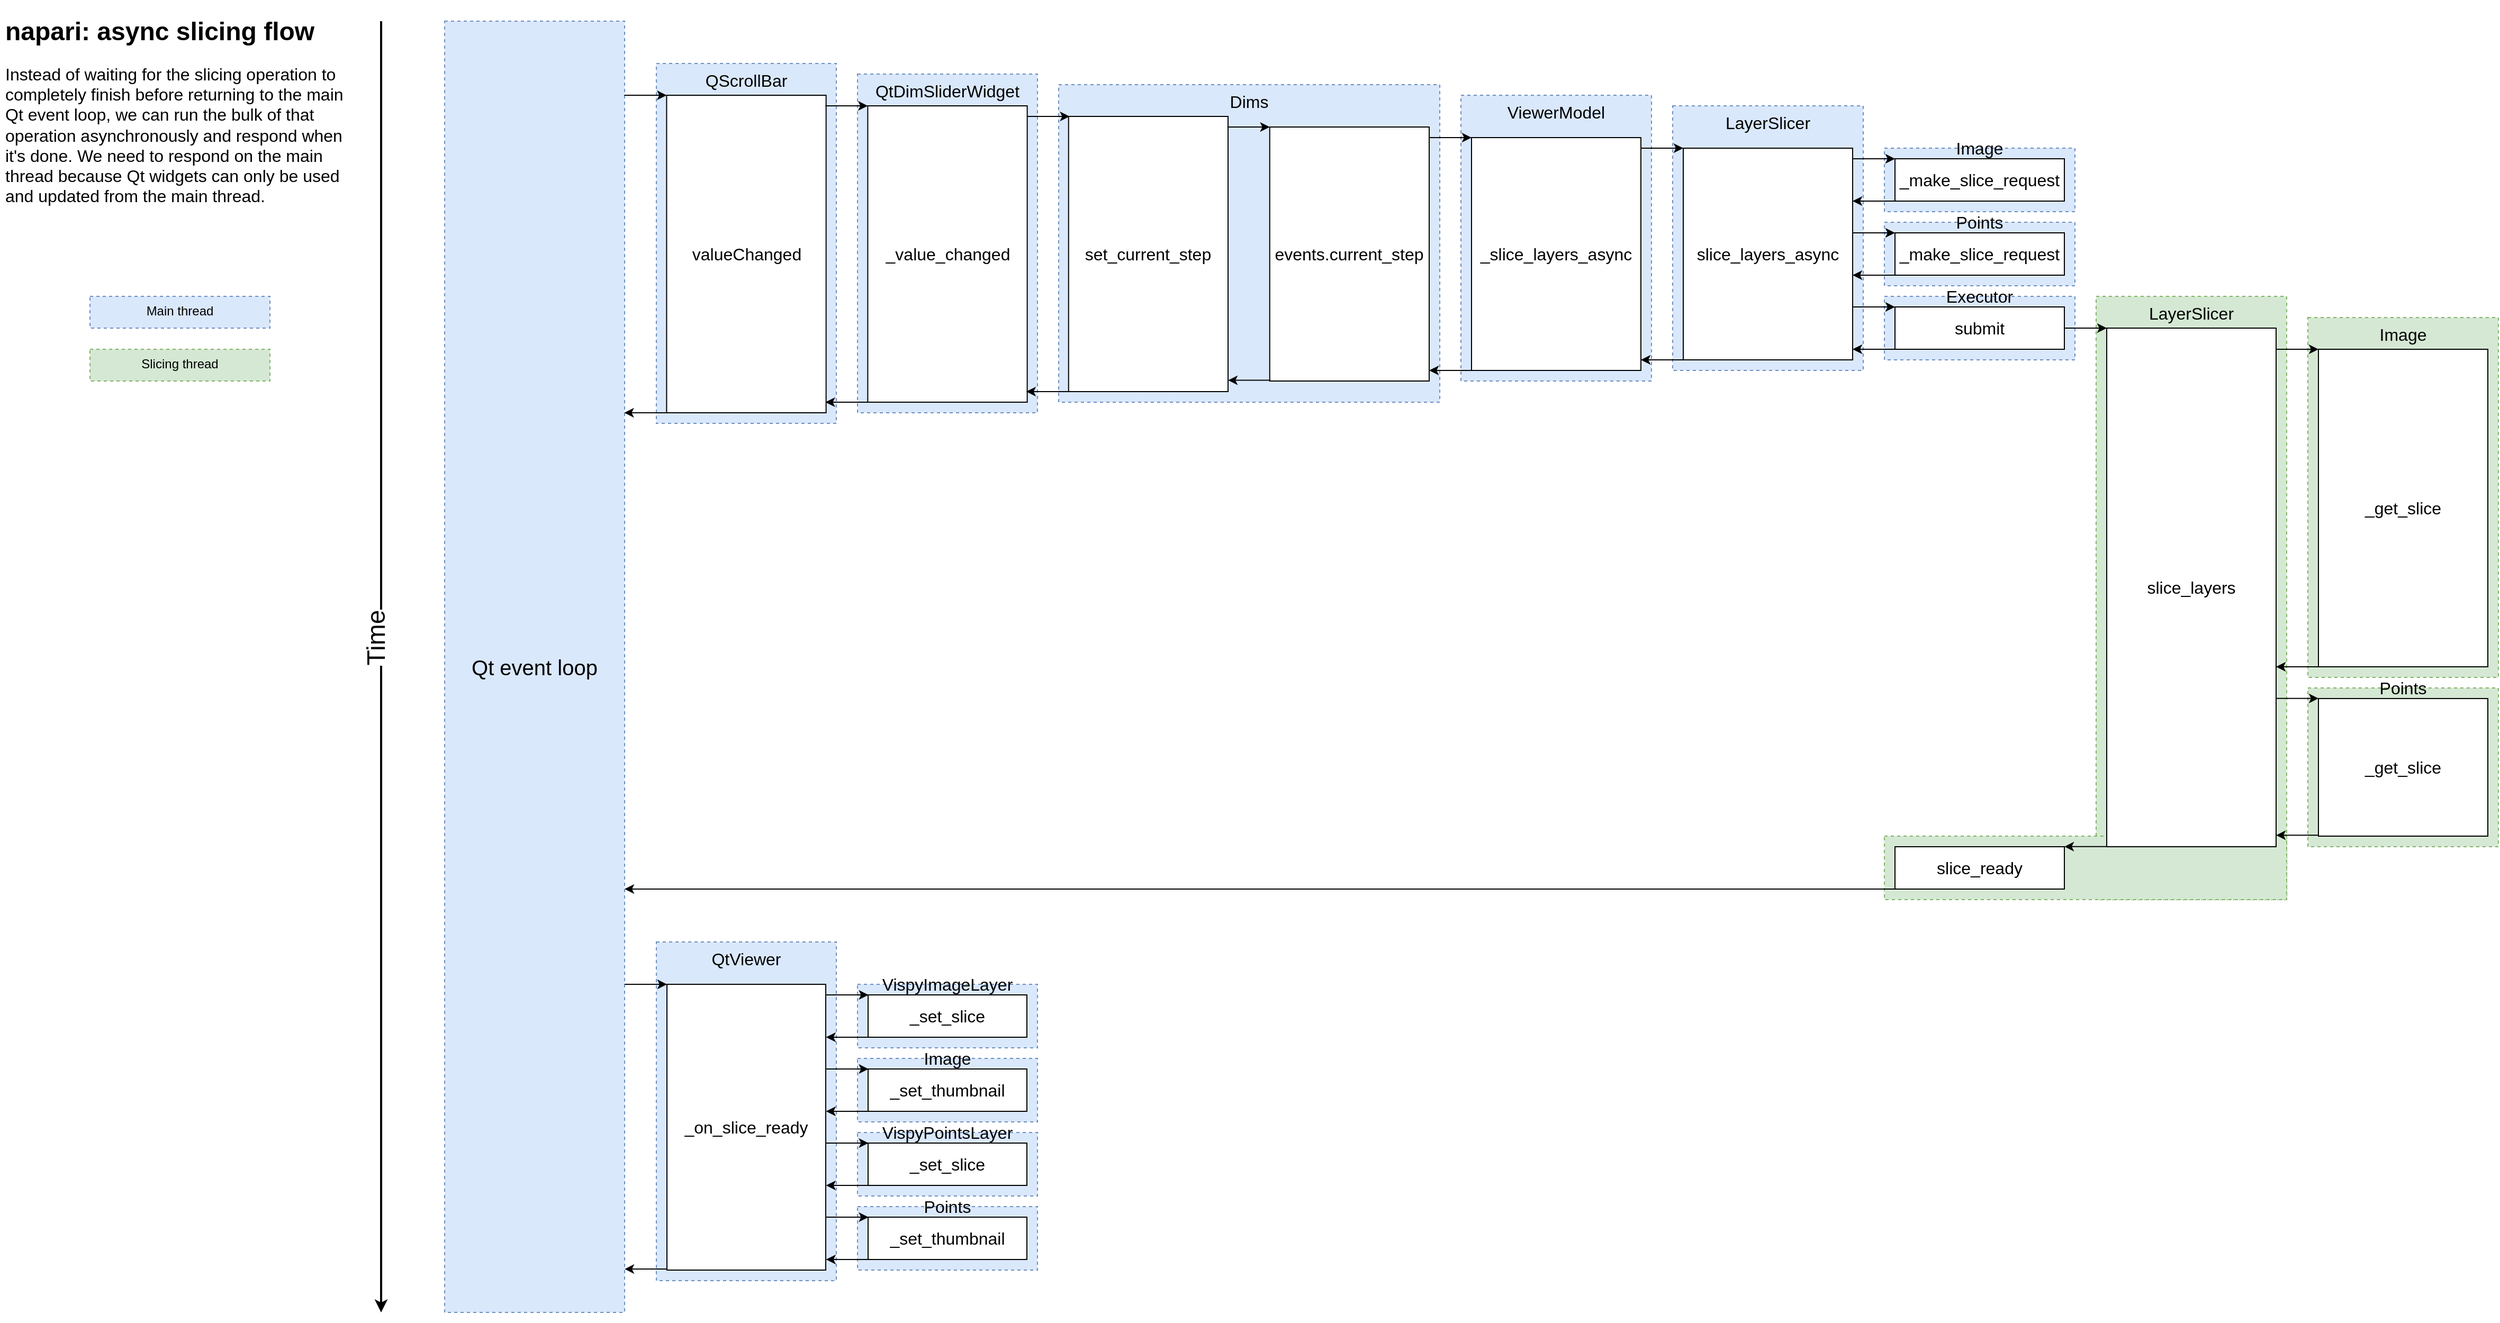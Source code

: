 <mxfile version="20.0.4" type="github">
  <diagram id="Yj_vzEqTpsTSU6RkFpzm" name="Page-1">
    <mxGraphModel dx="2852" dy="1602" grid="1" gridSize="10" guides="1" tooltips="1" connect="1" arrows="1" fold="1" page="1" pageScale="1" pageWidth="850" pageHeight="1100" math="0" shadow="0">
      <root>
        <mxCell id="0" />
        <mxCell id="1" parent="0" />
        <mxCell id="ODCxSDIAOIF_QO2Thnrf-43" value="VispyPointsLayer" style="rounded=0;whiteSpace=wrap;html=1;verticalAlign=top;align=center;spacingLeft=0;spacingTop=-16;dashed=1;fillColor=#dae8fc;strokeColor=#6c8ebf;fontSize=16;horizontal=1;" parent="1" vertex="1">
          <mxGeometry x="820" y="1070" width="170" height="60" as="geometry" />
        </mxCell>
        <mxCell id="ODCxSDIAOIF_QO2Thnrf-13" value="LayerSlicer" style="rounded=0;whiteSpace=wrap;html=1;verticalAlign=top;align=center;spacingLeft=0;spacingTop=0;dashed=1;fillColor=#d5e8d4;strokeColor=#82b366;fontSize=16;" parent="1" vertex="1">
          <mxGeometry x="1990" y="280" width="180" height="570" as="geometry" />
        </mxCell>
        <mxCell id="WacXzg7qdyJpNJZn4_8L-21" value="" style="rounded=0;whiteSpace=wrap;html=1;verticalAlign=top;align=center;spacingLeft=0;spacingTop=0;dashed=1;fillColor=#d5e8d4;strokeColor=#82b366;fontSize=16;borderRight=none;" vertex="1" parent="1">
          <mxGeometry x="1790" y="790" width="380" height="60" as="geometry" />
        </mxCell>
        <mxCell id="ODCxSDIAOIF_QO2Thnrf-40" value="VispyImageLayer" style="rounded=0;whiteSpace=wrap;html=1;verticalAlign=top;align=center;spacingLeft=0;spacingTop=-16;dashed=1;fillColor=#dae8fc;strokeColor=#6c8ebf;fontSize=16;horizontal=1;" parent="1" vertex="1">
          <mxGeometry x="820" y="930" width="170" height="60" as="geometry" />
        </mxCell>
        <mxCell id="ODCxSDIAOIF_QO2Thnrf-18" value="Points" style="rounded=0;whiteSpace=wrap;html=1;verticalAlign=top;align=center;spacingLeft=0;spacingTop=-16;dashed=1;fillColor=#d5e8d4;horizontal=1;strokeColor=#82b366;fontSize=16;" parent="1" vertex="1">
          <mxGeometry x="2190" y="650" width="180" height="150" as="geometry" />
        </mxCell>
        <mxCell id="ODCxSDIAOIF_QO2Thnrf-16" value="Image" style="rounded=0;whiteSpace=wrap;html=1;verticalAlign=top;align=center;spacingLeft=0;spacingTop=0;dashed=1;fillColor=#d5e8d4;horizontal=1;strokeColor=#82b366;fontSize=16;" parent="1" vertex="1">
          <mxGeometry x="2190" y="300" width="180" height="340" as="geometry" />
        </mxCell>
        <mxCell id="ODCxSDIAOIF_QO2Thnrf-6" value="Points" style="rounded=0;whiteSpace=wrap;html=1;verticalAlign=top;align=center;spacingLeft=0;spacingTop=-16;dashed=1;fillColor=#dae8fc;horizontal=1;strokeColor=#6c8ebf;fontSize=16;" parent="1" vertex="1">
          <mxGeometry x="1790" y="210" width="180" height="60" as="geometry" />
        </mxCell>
        <mxCell id="ODCxSDIAOIF_QO2Thnrf-4" value="Image" style="rounded=0;whiteSpace=wrap;html=1;verticalAlign=top;align=center;spacingLeft=0;spacingTop=-16;dashed=1;fillColor=#dae8fc;horizontal=1;strokeColor=#6c8ebf;fontSize=16;" parent="1" vertex="1">
          <mxGeometry x="1790" y="140" width="180" height="60" as="geometry" />
        </mxCell>
        <mxCell id="ODCxSDIAOIF_QO2Thnrf-2" value="LayerSlicer" style="rounded=0;whiteSpace=wrap;html=1;verticalAlign=top;align=center;spacingLeft=0;spacingTop=0;dashed=1;fillColor=#dae8fc;strokeColor=#6c8ebf;fontSize=16;" parent="1" vertex="1">
          <mxGeometry x="1590" y="100" width="180" height="250" as="geometry" />
        </mxCell>
        <mxCell id="6yyRVk2ILkX0JGuf4gln-4" value="ViewerModel" style="rounded=0;whiteSpace=wrap;html=1;verticalAlign=top;align=center;spacingLeft=0;spacingTop=0;dashed=1;fillColor=#dae8fc;strokeColor=#6c8ebf;fontSize=16;" parent="1" vertex="1">
          <mxGeometry x="1390" y="90" width="180" height="270" as="geometry" />
        </mxCell>
        <mxCell id="6yyRVk2ILkX0JGuf4gln-6" value="_slice_layers_async" style="rounded=0;whiteSpace=wrap;html=1;fontSize=16;" parent="1" vertex="1">
          <mxGeometry x="1400" y="130" width="160" height="220" as="geometry" />
        </mxCell>
        <mxCell id="6yyRVk2ILkX0JGuf4gln-2" value="Dims" style="rounded=0;whiteSpace=wrap;html=1;verticalAlign=top;align=center;spacingLeft=0;spacingTop=0;dashed=1;fillColor=#dae8fc;strokeColor=#6c8ebf;fontSize=16;" parent="1" vertex="1">
          <mxGeometry x="1010" y="80" width="360" height="300" as="geometry" />
        </mxCell>
        <mxCell id="6yyRVk2ILkX0JGuf4gln-3" value="events.current_step" style="rounded=0;whiteSpace=wrap;html=1;fontSize=16;" parent="1" vertex="1">
          <mxGeometry x="1209.38" y="120" width="150.63" height="240" as="geometry" />
        </mxCell>
        <mxCell id="6yyRVk2ILkX0JGuf4gln-46" value="QtDimSliderWidget" style="rounded=0;whiteSpace=wrap;html=1;verticalAlign=top;align=center;spacingLeft=0;spacingTop=0;dashed=1;fillColor=#dae8fc;strokeColor=#6c8ebf;fontSize=16;" parent="1" vertex="1">
          <mxGeometry x="820" y="70" width="170" height="320" as="geometry" />
        </mxCell>
        <mxCell id="6yyRVk2ILkX0JGuf4gln-47" value="_value_changed" style="rounded=0;whiteSpace=wrap;html=1;fontSize=16;" parent="1" vertex="1">
          <mxGeometry x="829.69" y="100" width="150.63" height="280" as="geometry" />
        </mxCell>
        <mxCell id="6yyRVk2ILkX0JGuf4gln-48" value="QScrollBar" style="rounded=0;whiteSpace=wrap;html=1;verticalAlign=top;align=center;spacingLeft=0;spacingTop=0;dashed=1;fillColor=#dae8fc;strokeColor=#6c8ebf;fontSize=16;" parent="1" vertex="1">
          <mxGeometry x="630" y="60" width="170" height="340" as="geometry" />
        </mxCell>
        <mxCell id="6yyRVk2ILkX0JGuf4gln-49" value="valueChanged" style="rounded=0;whiteSpace=wrap;html=1;fontSize=16;" parent="1" vertex="1">
          <mxGeometry x="639.69" y="90" width="150.63" height="300" as="geometry" />
        </mxCell>
        <mxCell id="6yyRVk2ILkX0JGuf4gln-50" value="set_current_step" style="rounded=0;whiteSpace=wrap;html=1;fontSize=16;" parent="1" vertex="1">
          <mxGeometry x="1019.38" y="110" width="150.63" height="260" as="geometry" />
        </mxCell>
        <mxCell id="6yyRVk2ILkX0JGuf4gln-52" value="" style="endArrow=classic;html=1;rounded=0;fontSize=16;" parent="1" edge="1">
          <mxGeometry width="50" height="50" relative="1" as="geometry">
            <mxPoint x="789.69" y="100" as="sourcePoint" />
            <mxPoint x="829.69" y="100" as="targetPoint" />
          </mxGeometry>
        </mxCell>
        <mxCell id="6yyRVk2ILkX0JGuf4gln-53" value="" style="endArrow=classic;html=1;rounded=0;fontSize=16;" parent="1" edge="1">
          <mxGeometry width="50" height="50" relative="1" as="geometry">
            <mxPoint x="980.32" y="110" as="sourcePoint" />
            <mxPoint x="1020.32" y="110" as="targetPoint" />
          </mxGeometry>
        </mxCell>
        <mxCell id="6yyRVk2ILkX0JGuf4gln-54" value="" style="endArrow=classic;html=1;rounded=0;fontSize=16;" parent="1" edge="1">
          <mxGeometry width="50" height="50" relative="1" as="geometry">
            <mxPoint x="1169.38" y="120" as="sourcePoint" />
            <mxPoint x="1209.38" y="120" as="targetPoint" />
          </mxGeometry>
        </mxCell>
        <mxCell id="6yyRVk2ILkX0JGuf4gln-55" value="" style="endArrow=classic;html=1;rounded=0;fontSize=16;" parent="1" edge="1">
          <mxGeometry width="50" height="50" relative="1" as="geometry">
            <mxPoint x="1360.0" y="130" as="sourcePoint" />
            <mxPoint x="1400.0" y="130" as="targetPoint" />
          </mxGeometry>
        </mxCell>
        <mxCell id="6yyRVk2ILkX0JGuf4gln-56" value="" style="endArrow=classic;html=1;rounded=0;fontSize=16;" parent="1" edge="1">
          <mxGeometry width="50" height="50" relative="1" as="geometry">
            <mxPoint x="1560" y="140" as="sourcePoint" />
            <mxPoint x="1600" y="140" as="targetPoint" />
          </mxGeometry>
        </mxCell>
        <mxCell id="6yyRVk2ILkX0JGuf4gln-69" value="" style="endArrow=classic;html=1;rounded=0;fontSize=16;" parent="1" edge="1">
          <mxGeometry width="50" height="50" relative="1" as="geometry">
            <mxPoint x="1400.01" y="350.0" as="sourcePoint" />
            <mxPoint x="1360.01" y="350.0" as="targetPoint" />
          </mxGeometry>
        </mxCell>
        <mxCell id="6yyRVk2ILkX0JGuf4gln-70" value="" style="endArrow=classic;html=1;rounded=0;fontSize=16;" parent="1" edge="1">
          <mxGeometry width="50" height="50" relative="1" as="geometry">
            <mxPoint x="1210.01" y="359.31" as="sourcePoint" />
            <mxPoint x="1170.01" y="359.31" as="targetPoint" />
          </mxGeometry>
        </mxCell>
        <mxCell id="6yyRVk2ILkX0JGuf4gln-71" value="" style="endArrow=classic;html=1;rounded=0;fontSize=16;" parent="1" edge="1">
          <mxGeometry width="50" height="50" relative="1" as="geometry">
            <mxPoint x="1019.38" y="370.0" as="sourcePoint" />
            <mxPoint x="979.38" y="370.0" as="targetPoint" />
          </mxGeometry>
        </mxCell>
        <mxCell id="6yyRVk2ILkX0JGuf4gln-72" value="" style="endArrow=classic;html=1;rounded=0;fontSize=16;" parent="1" edge="1">
          <mxGeometry width="50" height="50" relative="1" as="geometry">
            <mxPoint x="829.69" y="380.0" as="sourcePoint" />
            <mxPoint x="789.69" y="380.0" as="targetPoint" />
          </mxGeometry>
        </mxCell>
        <mxCell id="6yyRVk2ILkX0JGuf4gln-102" value="&lt;h1&gt;napari: async slicing flow&amp;nbsp;&lt;/h1&gt;&lt;p&gt;&lt;font style=&quot;font-size: 16px;&quot;&gt;Instead of waiting for the slicing operation to completely finish before returning to the main Qt event loop, we can run the bulk of that operation asynchronously and respond when it&#39;s done. We need to respond on the main thread because Qt widgets can only be used and updated from the main thread.&amp;nbsp;&lt;/font&gt;&lt;/p&gt;" style="text;html=1;strokeColor=none;fillColor=none;spacing=5;spacingTop=-20;whiteSpace=wrap;overflow=hidden;rounded=0;dashed=1;dashPattern=1 1;" parent="1" vertex="1">
          <mxGeometry x="10" y="10" width="340" height="260" as="geometry" />
        </mxCell>
        <mxCell id="ODCxSDIAOIF_QO2Thnrf-1" value="slice_layers_async" style="rounded=0;whiteSpace=wrap;html=1;fontSize=16;" parent="1" vertex="1">
          <mxGeometry x="1600" y="140" width="160" height="200" as="geometry" />
        </mxCell>
        <mxCell id="ODCxSDIAOIF_QO2Thnrf-5" value="_make_slice_request" style="rounded=0;whiteSpace=wrap;html=1;fontSize=16;" parent="1" vertex="1">
          <mxGeometry x="1800" y="150" width="160" height="40" as="geometry" />
        </mxCell>
        <mxCell id="ODCxSDIAOIF_QO2Thnrf-8" value="Executor" style="rounded=0;whiteSpace=wrap;html=1;verticalAlign=top;align=center;spacingLeft=0;spacingTop=-16;dashed=1;fillColor=#dae8fc;horizontal=1;strokeColor=#6c8ebf;fontSize=16;" parent="1" vertex="1">
          <mxGeometry x="1790" y="280" width="180" height="60" as="geometry" />
        </mxCell>
        <mxCell id="ODCxSDIAOIF_QO2Thnrf-9" value="submit" style="rounded=0;whiteSpace=wrap;html=1;fontSize=16;" parent="1" vertex="1">
          <mxGeometry x="1800" y="290" width="160" height="40" as="geometry" />
        </mxCell>
        <mxCell id="ODCxSDIAOIF_QO2Thnrf-10" value="" style="endArrow=classic;html=1;rounded=0;fontSize=16;" parent="1" edge="1">
          <mxGeometry width="50" height="50" relative="1" as="geometry">
            <mxPoint x="1800" y="330.0" as="sourcePoint" />
            <mxPoint x="1760" y="330.0" as="targetPoint" />
          </mxGeometry>
        </mxCell>
        <mxCell id="ODCxSDIAOIF_QO2Thnrf-11" value="" style="endArrow=classic;html=1;rounded=0;fontSize=16;" parent="1" edge="1">
          <mxGeometry width="50" height="50" relative="1" as="geometry">
            <mxPoint x="1760" y="290.0" as="sourcePoint" />
            <mxPoint x="1800" y="290.0" as="targetPoint" />
          </mxGeometry>
        </mxCell>
        <mxCell id="ODCxSDIAOIF_QO2Thnrf-12" value="slice_layers" style="rounded=0;whiteSpace=wrap;html=1;fontSize=16;" parent="1" vertex="1">
          <mxGeometry x="2000" y="310" width="160" height="490" as="geometry" />
        </mxCell>
        <mxCell id="ODCxSDIAOIF_QO2Thnrf-15" value="_get_slice" style="rounded=0;whiteSpace=wrap;html=1;fontSize=16;" parent="1" vertex="1">
          <mxGeometry x="2200" y="330" width="160" height="300" as="geometry" />
        </mxCell>
        <mxCell id="ODCxSDIAOIF_QO2Thnrf-17" value="_get_slice" style="rounded=0;whiteSpace=wrap;html=1;fontSize=16;" parent="1" vertex="1">
          <mxGeometry x="2200" y="660" width="160" height="130" as="geometry" />
        </mxCell>
        <mxCell id="ODCxSDIAOIF_QO2Thnrf-19" value="" style="endArrow=classic;html=1;rounded=0;fontSize=16;" parent="1" edge="1">
          <mxGeometry width="50" height="50" relative="1" as="geometry">
            <mxPoint x="2160" y="330" as="sourcePoint" />
            <mxPoint x="2200" y="330" as="targetPoint" />
          </mxGeometry>
        </mxCell>
        <mxCell id="ODCxSDIAOIF_QO2Thnrf-20" value="" style="endArrow=classic;html=1;rounded=0;fontSize=16;" parent="1" edge="1">
          <mxGeometry width="50" height="50" relative="1" as="geometry">
            <mxPoint x="1600" y="340.0" as="sourcePoint" />
            <mxPoint x="1560" y="340.0" as="targetPoint" />
          </mxGeometry>
        </mxCell>
        <mxCell id="ODCxSDIAOIF_QO2Thnrf-21" value="" style="endArrow=classic;html=1;rounded=0;fontSize=16;" parent="1" edge="1">
          <mxGeometry width="50" height="50" relative="1" as="geometry">
            <mxPoint x="2160" y="659.93" as="sourcePoint" />
            <mxPoint x="2200" y="659.93" as="targetPoint" />
          </mxGeometry>
        </mxCell>
        <mxCell id="ODCxSDIAOIF_QO2Thnrf-22" value="" style="endArrow=classic;html=1;rounded=0;fontSize=16;" parent="1" edge="1">
          <mxGeometry width="50" height="50" relative="1" as="geometry">
            <mxPoint x="2200" y="789.17" as="sourcePoint" />
            <mxPoint x="2160" y="789.17" as="targetPoint" />
          </mxGeometry>
        </mxCell>
        <mxCell id="ODCxSDIAOIF_QO2Thnrf-24" value="" style="endArrow=classic;html=1;rounded=0;fontSize=16;" parent="1" edge="1">
          <mxGeometry width="50" height="50" relative="1" as="geometry">
            <mxPoint x="2200" y="630.0" as="sourcePoint" />
            <mxPoint x="2160" y="630.0" as="targetPoint" />
          </mxGeometry>
        </mxCell>
        <mxCell id="ODCxSDIAOIF_QO2Thnrf-25" value="QtViewer" style="rounded=0;whiteSpace=wrap;html=1;verticalAlign=top;align=center;spacingLeft=0;spacingTop=0;dashed=1;fillColor=#dae8fc;strokeColor=#6c8ebf;fontSize=16;" parent="1" vertex="1">
          <mxGeometry x="630" y="890" width="170" height="320" as="geometry" />
        </mxCell>
        <mxCell id="ODCxSDIAOIF_QO2Thnrf-26" value="_on_slice_ready" style="rounded=0;whiteSpace=wrap;html=1;fontSize=16;" parent="1" vertex="1">
          <mxGeometry x="640" y="930" width="150" height="270" as="geometry" />
        </mxCell>
        <mxCell id="ODCxSDIAOIF_QO2Thnrf-31" value="slice_ready" style="rounded=0;whiteSpace=wrap;html=1;fontSize=16;" parent="1" vertex="1">
          <mxGeometry x="1800" y="800" width="160" height="40" as="geometry" />
        </mxCell>
        <mxCell id="ODCxSDIAOIF_QO2Thnrf-39" value="_set_slice" style="rounded=0;whiteSpace=wrap;html=1;fontSize=16;" parent="1" vertex="1">
          <mxGeometry x="830" y="940" width="150" height="40" as="geometry" />
        </mxCell>
        <mxCell id="ODCxSDIAOIF_QO2Thnrf-41" value="" style="endArrow=classic;html=1;rounded=0;fontSize=16;" parent="1" edge="1">
          <mxGeometry width="50" height="50" relative="1" as="geometry">
            <mxPoint x="830.32" y="980.0" as="sourcePoint" />
            <mxPoint x="790.32" y="980.0" as="targetPoint" />
          </mxGeometry>
        </mxCell>
        <mxCell id="ODCxSDIAOIF_QO2Thnrf-42" value="" style="endArrow=classic;html=1;rounded=0;fontSize=16;" parent="1" edge="1">
          <mxGeometry width="50" height="50" relative="1" as="geometry">
            <mxPoint x="790.32" y="940" as="sourcePoint" />
            <mxPoint x="830.32" y="940" as="targetPoint" />
          </mxGeometry>
        </mxCell>
        <mxCell id="ODCxSDIAOIF_QO2Thnrf-44" value="_set_slice" style="rounded=0;whiteSpace=wrap;html=1;fontSize=16;" parent="1" vertex="1">
          <mxGeometry x="830" y="1080" width="150" height="40" as="geometry" />
        </mxCell>
        <mxCell id="ODCxSDIAOIF_QO2Thnrf-45" value="" style="endArrow=classic;html=1;rounded=0;fontSize=16;" parent="1" edge="1">
          <mxGeometry width="50" height="50" relative="1" as="geometry">
            <mxPoint x="830.32" y="1120.0" as="sourcePoint" />
            <mxPoint x="790.32" y="1120.0" as="targetPoint" />
          </mxGeometry>
        </mxCell>
        <mxCell id="ODCxSDIAOIF_QO2Thnrf-46" value="" style="endArrow=classic;html=1;rounded=0;fontSize=16;" parent="1" edge="1">
          <mxGeometry width="50" height="50" relative="1" as="geometry">
            <mxPoint x="790.32" y="1080" as="sourcePoint" />
            <mxPoint x="830.32" y="1080" as="targetPoint" />
          </mxGeometry>
        </mxCell>
        <mxCell id="ODCxSDIAOIF_QO2Thnrf-47" value="Main thread" style="rounded=0;whiteSpace=wrap;html=1;verticalAlign=top;align=center;spacingLeft=0;spacingTop=0;dashed=1;fillColor=#dae8fc;strokeColor=#6c8ebf;" parent="1" vertex="1">
          <mxGeometry x="95" y="280" width="170" height="30" as="geometry" />
        </mxCell>
        <mxCell id="ODCxSDIAOIF_QO2Thnrf-48" value="Slicing thread" style="rounded=0;whiteSpace=wrap;html=1;verticalAlign=top;align=center;spacingLeft=0;spacingTop=0;dashed=1;fillColor=#d5e8d4;strokeColor=#82b366;" parent="1" vertex="1">
          <mxGeometry x="95" y="330" width="170" height="30" as="geometry" />
        </mxCell>
        <mxCell id="WacXzg7qdyJpNJZn4_8L-5" value="_make_slice_request" style="rounded=0;whiteSpace=wrap;html=1;fontSize=16;" vertex="1" parent="1">
          <mxGeometry x="1800" y="220" width="160" height="40" as="geometry" />
        </mxCell>
        <mxCell id="WacXzg7qdyJpNJZn4_8L-6" value="" style="endArrow=classic;html=1;rounded=0;fontSize=16;" edge="1" parent="1">
          <mxGeometry width="50" height="50" relative="1" as="geometry">
            <mxPoint x="1760" y="150" as="sourcePoint" />
            <mxPoint x="1800" y="150" as="targetPoint" />
          </mxGeometry>
        </mxCell>
        <mxCell id="WacXzg7qdyJpNJZn4_8L-7" value="" style="endArrow=classic;html=1;rounded=0;fontSize=16;" edge="1" parent="1">
          <mxGeometry width="50" height="50" relative="1" as="geometry">
            <mxPoint x="1800" y="190.0" as="sourcePoint" />
            <mxPoint x="1760" y="190.0" as="targetPoint" />
          </mxGeometry>
        </mxCell>
        <mxCell id="WacXzg7qdyJpNJZn4_8L-8" value="" style="endArrow=classic;html=1;rounded=0;fontSize=16;" edge="1" parent="1">
          <mxGeometry width="50" height="50" relative="1" as="geometry">
            <mxPoint x="1760" y="220" as="sourcePoint" />
            <mxPoint x="1800" y="220" as="targetPoint" />
          </mxGeometry>
        </mxCell>
        <mxCell id="WacXzg7qdyJpNJZn4_8L-9" value="" style="endArrow=classic;html=1;rounded=0;fontSize=16;" edge="1" parent="1">
          <mxGeometry width="50" height="50" relative="1" as="geometry">
            <mxPoint x="1800" y="260.0" as="sourcePoint" />
            <mxPoint x="1760" y="260.0" as="targetPoint" />
          </mxGeometry>
        </mxCell>
        <mxCell id="WacXzg7qdyJpNJZn4_8L-10" value="" style="endArrow=classic;html=1;rounded=0;fontSize=16;strokeWidth=2;" edge="1" parent="1">
          <mxGeometry width="50" height="50" relative="1" as="geometry">
            <mxPoint x="370" y="20" as="sourcePoint" />
            <mxPoint x="370" y="1240" as="targetPoint" />
          </mxGeometry>
        </mxCell>
        <mxCell id="WacXzg7qdyJpNJZn4_8L-11" value="Time" style="edgeLabel;html=1;align=center;verticalAlign=middle;resizable=0;points=[];fontSize=24;horizontal=0;" vertex="1" connectable="0" parent="WacXzg7qdyJpNJZn4_8L-10">
          <mxGeometry x="-0.044" y="-5" relative="1" as="geometry">
            <mxPoint as="offset" />
          </mxGeometry>
        </mxCell>
        <mxCell id="WacXzg7qdyJpNJZn4_8L-12" value="Qt event loop" style="rounded=0;whiteSpace=wrap;html=1;verticalAlign=middle;align=center;spacingLeft=0;spacingTop=0;dashed=1;fillColor=#dae8fc;strokeColor=#6c8ebf;fontSize=20;horizontal=1;" vertex="1" parent="1">
          <mxGeometry x="430" y="20" width="170" height="1220" as="geometry" />
        </mxCell>
        <mxCell id="WacXzg7qdyJpNJZn4_8L-14" value="" style="endArrow=classic;html=1;rounded=0;fontSize=16;" edge="1" parent="1">
          <mxGeometry width="50" height="50" relative="1" as="geometry">
            <mxPoint x="639.69" y="390.0" as="sourcePoint" />
            <mxPoint x="599.69" y="390.0" as="targetPoint" />
          </mxGeometry>
        </mxCell>
        <mxCell id="WacXzg7qdyJpNJZn4_8L-15" value="" style="endArrow=classic;html=1;rounded=0;fontSize=16;" edge="1" parent="1">
          <mxGeometry width="50" height="50" relative="1" as="geometry">
            <mxPoint x="599.69" y="90" as="sourcePoint" />
            <mxPoint x="639.69" y="90" as="targetPoint" />
          </mxGeometry>
        </mxCell>
        <mxCell id="WacXzg7qdyJpNJZn4_8L-16" value="" style="endArrow=classic;html=1;rounded=0;fontSize=16;" edge="1" parent="1">
          <mxGeometry width="50" height="50" relative="1" as="geometry">
            <mxPoint x="1800" y="840" as="sourcePoint" />
            <mxPoint x="600" y="840" as="targetPoint" />
          </mxGeometry>
        </mxCell>
        <mxCell id="WacXzg7qdyJpNJZn4_8L-17" value="" style="endArrow=classic;html=1;rounded=0;fontSize=16;" edge="1" parent="1">
          <mxGeometry width="50" height="50" relative="1" as="geometry">
            <mxPoint x="600" y="930" as="sourcePoint" />
            <mxPoint x="640" y="930" as="targetPoint" />
          </mxGeometry>
        </mxCell>
        <mxCell id="WacXzg7qdyJpNJZn4_8L-18" value="" style="endArrow=classic;html=1;rounded=0;fontSize=16;" edge="1" parent="1">
          <mxGeometry width="50" height="50" relative="1" as="geometry">
            <mxPoint x="640.0" y="1199.05" as="sourcePoint" />
            <mxPoint x="600.0" y="1199.05" as="targetPoint" />
          </mxGeometry>
        </mxCell>
        <mxCell id="WacXzg7qdyJpNJZn4_8L-20" value="" style="endArrow=classic;html=1;rounded=0;fontSize=16;" edge="1" parent="1">
          <mxGeometry width="50" height="50" relative="1" as="geometry">
            <mxPoint x="1960.0" y="310" as="sourcePoint" />
            <mxPoint x="2000" y="310" as="targetPoint" />
          </mxGeometry>
        </mxCell>
        <mxCell id="WacXzg7qdyJpNJZn4_8L-23" value="" style="endArrow=classic;html=1;rounded=0;fontSize=16;" edge="1" parent="1">
          <mxGeometry width="50" height="50" relative="1" as="geometry">
            <mxPoint x="2000" y="799.92" as="sourcePoint" />
            <mxPoint x="1960" y="799.92" as="targetPoint" />
          </mxGeometry>
        </mxCell>
        <mxCell id="WacXzg7qdyJpNJZn4_8L-24" value="Image" style="rounded=0;whiteSpace=wrap;html=1;verticalAlign=top;align=center;spacingLeft=0;spacingTop=-16;dashed=1;fillColor=#dae8fc;strokeColor=#6c8ebf;fontSize=16;horizontal=1;" vertex="1" parent="1">
          <mxGeometry x="820" y="1000" width="170" height="60" as="geometry" />
        </mxCell>
        <mxCell id="WacXzg7qdyJpNJZn4_8L-25" value="_set_thumbnail" style="rounded=0;whiteSpace=wrap;html=1;fontSize=16;" vertex="1" parent="1">
          <mxGeometry x="830" y="1010" width="150" height="40" as="geometry" />
        </mxCell>
        <mxCell id="WacXzg7qdyJpNJZn4_8L-26" value="" style="endArrow=classic;html=1;rounded=0;fontSize=16;" edge="1" parent="1">
          <mxGeometry width="50" height="50" relative="1" as="geometry">
            <mxPoint x="830.32" y="1050.0" as="sourcePoint" />
            <mxPoint x="790.32" y="1050.0" as="targetPoint" />
          </mxGeometry>
        </mxCell>
        <mxCell id="WacXzg7qdyJpNJZn4_8L-27" value="" style="endArrow=classic;html=1;rounded=0;fontSize=16;" edge="1" parent="1">
          <mxGeometry width="50" height="50" relative="1" as="geometry">
            <mxPoint x="790.32" y="1010" as="sourcePoint" />
            <mxPoint x="830.32" y="1010" as="targetPoint" />
          </mxGeometry>
        </mxCell>
        <mxCell id="WacXzg7qdyJpNJZn4_8L-28" value="Points" style="rounded=0;whiteSpace=wrap;html=1;verticalAlign=top;align=center;spacingLeft=0;spacingTop=-16;dashed=1;fillColor=#dae8fc;strokeColor=#6c8ebf;fontSize=16;horizontal=1;" vertex="1" parent="1">
          <mxGeometry x="820" y="1140" width="170" height="60" as="geometry" />
        </mxCell>
        <mxCell id="WacXzg7qdyJpNJZn4_8L-29" value="_set_thumbnail" style="rounded=0;whiteSpace=wrap;html=1;fontSize=16;" vertex="1" parent="1">
          <mxGeometry x="830" y="1150" width="150" height="40" as="geometry" />
        </mxCell>
        <mxCell id="WacXzg7qdyJpNJZn4_8L-30" value="" style="endArrow=classic;html=1;rounded=0;fontSize=16;" edge="1" parent="1">
          <mxGeometry width="50" height="50" relative="1" as="geometry">
            <mxPoint x="830.32" y="1190.0" as="sourcePoint" />
            <mxPoint x="790.32" y="1190.0" as="targetPoint" />
          </mxGeometry>
        </mxCell>
        <mxCell id="WacXzg7qdyJpNJZn4_8L-31" value="" style="endArrow=classic;html=1;rounded=0;fontSize=16;" edge="1" parent="1">
          <mxGeometry width="50" height="50" relative="1" as="geometry">
            <mxPoint x="790.32" y="1150" as="sourcePoint" />
            <mxPoint x="830.32" y="1150" as="targetPoint" />
          </mxGeometry>
        </mxCell>
      </root>
    </mxGraphModel>
  </diagram>
</mxfile>
